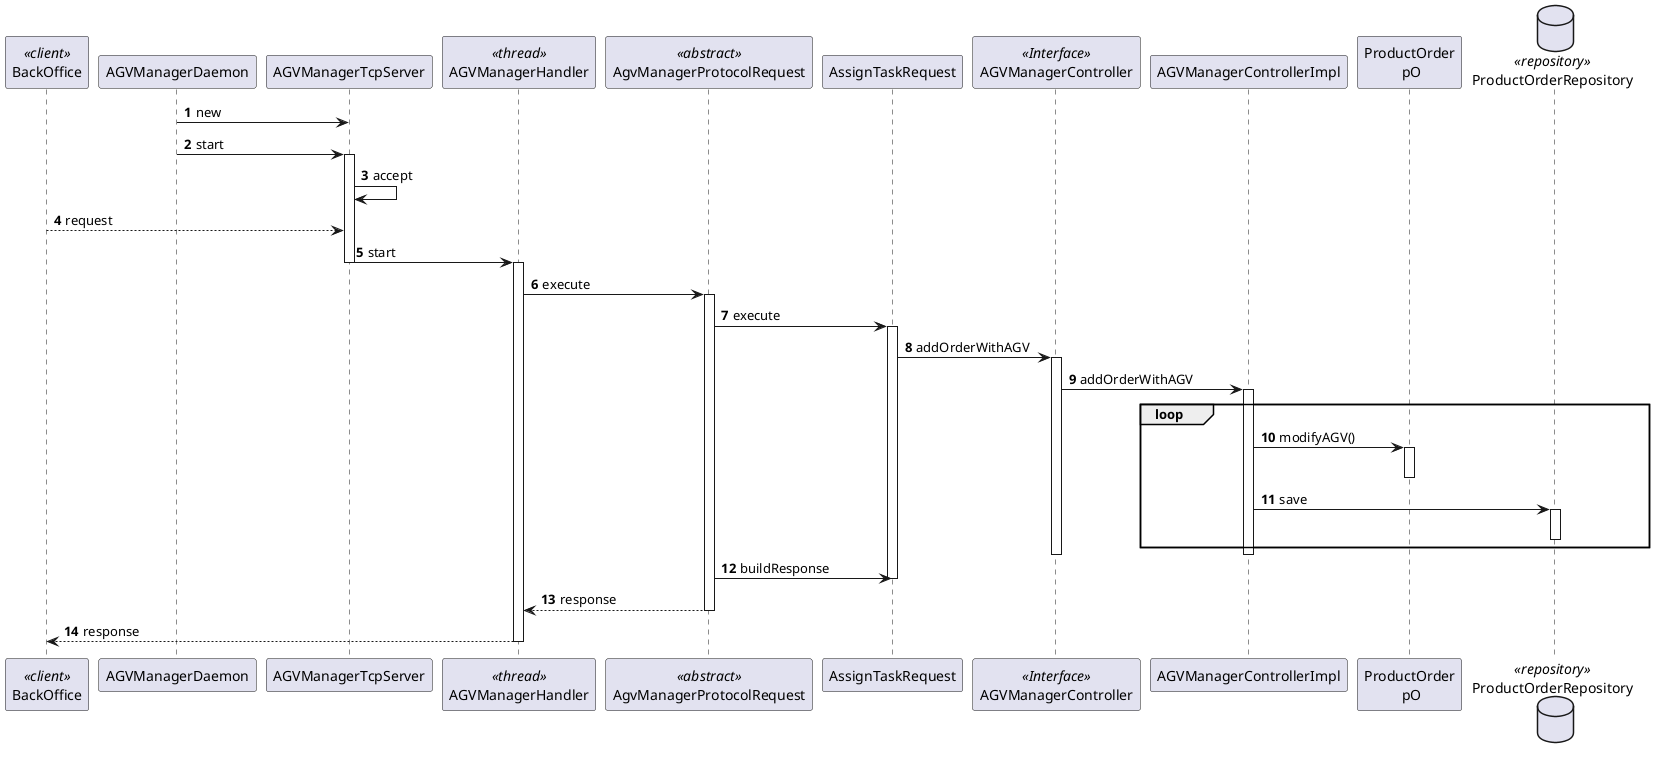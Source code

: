 @startuml
participant "//<<client>>//\nBackOffice" as ui
participant "AGVManagerDaemon" as omd
participant "AGVManagerTcpServer" as omServer
participant "//<<thread>>//\nAGVManagerHandler" as thread
participant "//<<abstract>>//\nAgvManagerProtocolRequest" as request
participant "AssignTaskRequest" as absImpl
participant "//<<Interface>>//\nAGVManagerController" as cInterface
participant "AGVManagerControllerImpl" as cImpls
participant "ProductOrder\n pO" as po
database "//<<repository>>//\nProductOrderRepository" as poRepository


autonumber

omd->omServer: new

omd->omServer: start
activate omServer

omServer->omServer: accept

ui-->omServer: request

omServer->thread:start
deactivate omServer
activate thread

thread -> request: execute
activate request

request->absImpl: execute

activate absImpl

absImpl->cInterface : addOrderWithAGV

activate cInterface

cInterface->cImpls : addOrderWithAGV

activate cImpls
loop
cImpls->po: modifyAGV()

activate po
deactivate po
cImpls->poRepository: save
activate poRepository
deactivate poRepository

end loop
deactivate cImpls

deactivate cInterface


request->absImpl: buildResponse
deactivate absImpl

request-->thread: response
deactivate request
thread -->ui: response
deactivate thread

@enduml